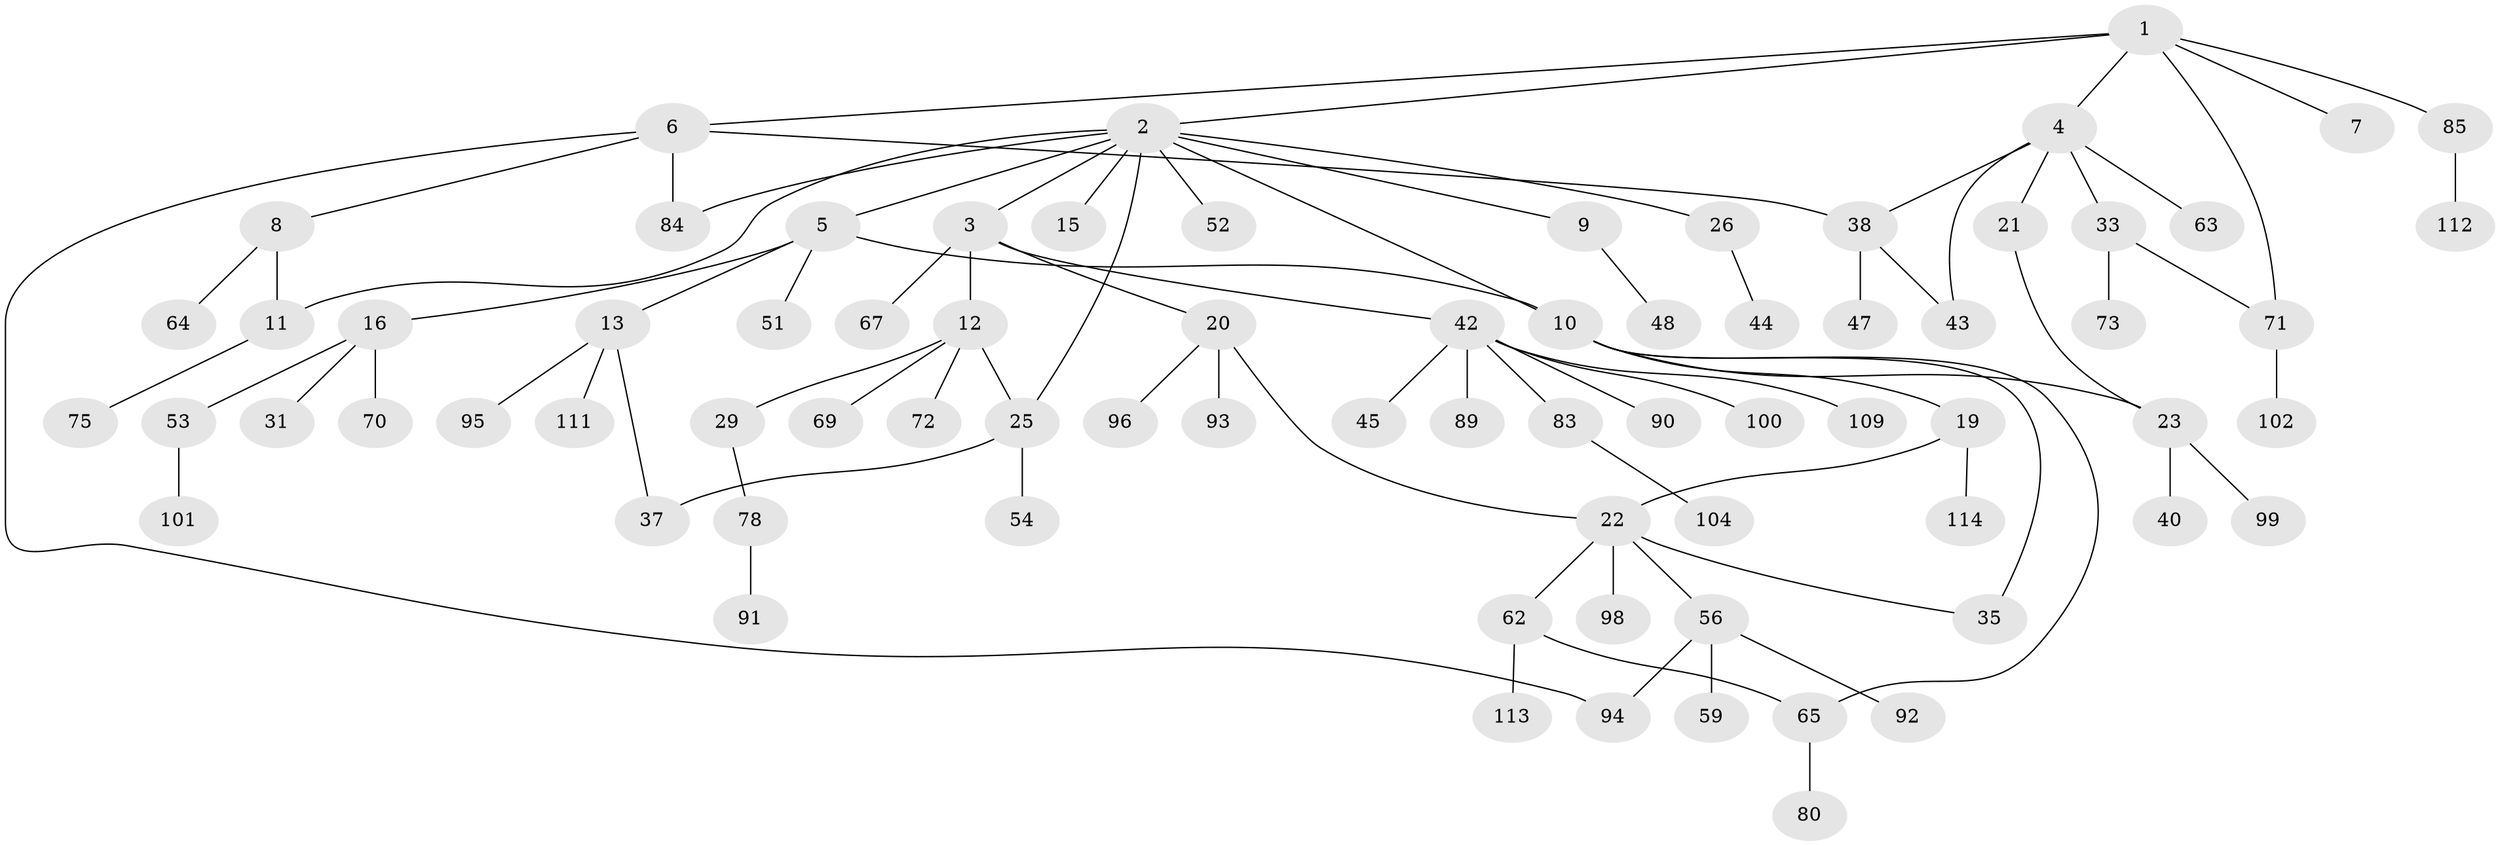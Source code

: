 // original degree distribution, {6: 0.03508771929824561, 8: 0.008771929824561403, 4: 0.08771929824561403, 5: 0.02631578947368421, 2: 0.2543859649122807, 3: 0.17543859649122806, 1: 0.41228070175438597}
// Generated by graph-tools (version 1.1) at 2025/10/02/27/25 16:10:53]
// undirected, 76 vertices, 88 edges
graph export_dot {
graph [start="1"]
  node [color=gray90,style=filled];
  1 [super="+77"];
  2 [super="+17"];
  3 [super="+66"];
  4 [super="+32"];
  5 [super="+30"];
  6 [super="+46"];
  7 [super="+36"];
  8;
  9;
  10 [super="+27"];
  11 [super="+57"];
  12 [super="+60"];
  13 [super="+14"];
  15;
  16 [super="+18"];
  19 [super="+34"];
  20 [super="+50"];
  21;
  22 [super="+24"];
  23 [super="+28"];
  25 [super="+41"];
  26 [super="+68"];
  29 [super="+55"];
  31;
  33 [super="+39"];
  35 [super="+106"];
  37;
  38 [super="+88"];
  40 [super="+97"];
  42 [super="+74"];
  43 [super="+105"];
  44;
  45 [super="+49"];
  47;
  48 [super="+82"];
  51;
  52;
  53 [super="+58"];
  54 [super="+108"];
  56 [super="+61"];
  59;
  62 [super="+81"];
  63;
  64 [super="+79"];
  65 [super="+86"];
  67;
  69 [super="+76"];
  70;
  71 [super="+107"];
  72 [super="+87"];
  73;
  75;
  78 [super="+103"];
  80;
  83;
  84 [super="+110"];
  85;
  89;
  90;
  91;
  92;
  93;
  94;
  95;
  96;
  98;
  99;
  100;
  101;
  102;
  104;
  109;
  111;
  112;
  113;
  114;
  1 -- 2;
  1 -- 4;
  1 -- 6;
  1 -- 7;
  1 -- 85;
  1 -- 71;
  2 -- 3;
  2 -- 5;
  2 -- 9;
  2 -- 10;
  2 -- 15;
  2 -- 26;
  2 -- 52;
  2 -- 84;
  2 -- 25;
  2 -- 11;
  3 -- 12;
  3 -- 20;
  3 -- 42;
  3 -- 67;
  4 -- 21;
  4 -- 33;
  4 -- 43;
  4 -- 38;
  4 -- 63;
  5 -- 13;
  5 -- 16;
  5 -- 10;
  5 -- 51;
  6 -- 8;
  6 -- 94;
  6 -- 84;
  6 -- 38;
  8 -- 11;
  8 -- 64;
  9 -- 48;
  10 -- 19;
  10 -- 35;
  10 -- 65;
  10 -- 23;
  11 -- 75;
  12 -- 29;
  12 -- 72;
  12 -- 25;
  12 -- 69;
  13 -- 95;
  13 -- 111;
  13 -- 37;
  16 -- 53;
  16 -- 70;
  16 -- 31;
  19 -- 22;
  19 -- 114;
  20 -- 96;
  20 -- 93;
  20 -- 22;
  21 -- 23;
  22 -- 56;
  22 -- 98;
  22 -- 62;
  22 -- 35;
  23 -- 40;
  23 -- 99;
  25 -- 37;
  25 -- 54;
  26 -- 44;
  29 -- 78;
  33 -- 73;
  33 -- 71;
  38 -- 47;
  38 -- 43;
  42 -- 45;
  42 -- 90;
  42 -- 100;
  42 -- 109;
  42 -- 89;
  42 -- 83;
  53 -- 101;
  56 -- 59;
  56 -- 92;
  56 -- 94;
  62 -- 113;
  62 -- 65;
  65 -- 80;
  71 -- 102;
  78 -- 91;
  83 -- 104;
  85 -- 112;
}

